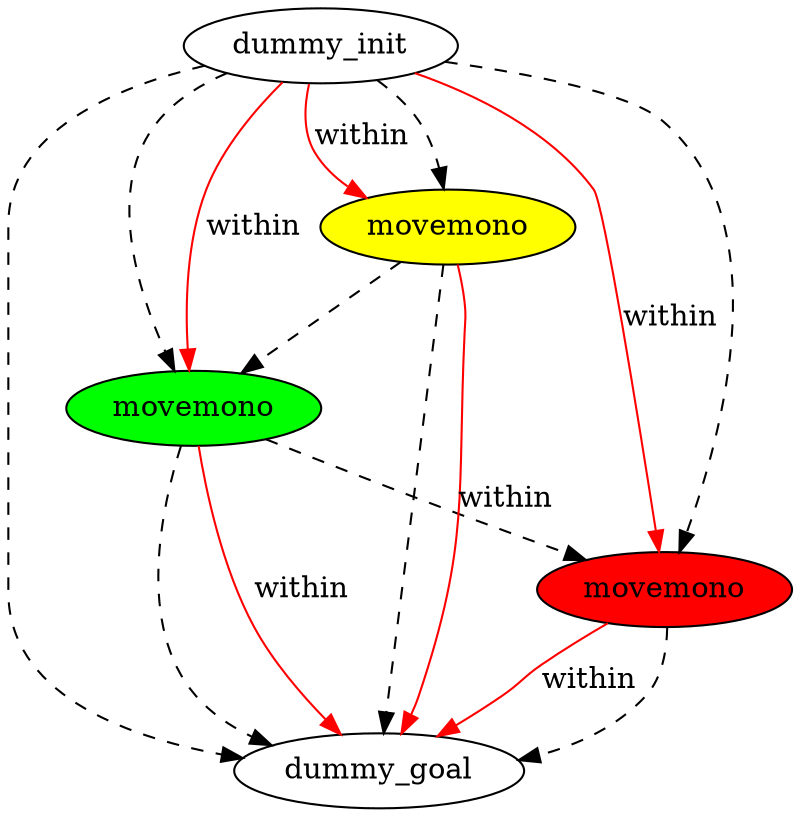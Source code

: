 digraph {
	"378ca8bb-041d-45f5-d10f-e0a545b0bb74" [label=dummy_init fillcolor=white style=filled]
	"aa97899d-0b49-e375-e13f-0a1be681b071" [label=dummy_goal fillcolor=white style=filled]
	"5012c4ad-227d-4c86-086c-8ae50c0bbce5" [label=movemono fillcolor=green style=filled]
	"b8f63f3c-844d-1991-b40a-e22efb91beaa" [label=movemono fillcolor=red style=filled]
	"b750a26b-de12-28e1-5ae1-7ffbd01a9533" [label=movemono fillcolor=yellow style=filled]
	"5012c4ad-227d-4c86-086c-8ae50c0bbce5" -> "b8f63f3c-844d-1991-b40a-e22efb91beaa" [color=black style=dashed]
	"b8f63f3c-844d-1991-b40a-e22efb91beaa" -> "aa97899d-0b49-e375-e13f-0a1be681b071" [color=black style=dashed]
	"b750a26b-de12-28e1-5ae1-7ffbd01a9533" -> "aa97899d-0b49-e375-e13f-0a1be681b071" [color=black style=dashed]
	"5012c4ad-227d-4c86-086c-8ae50c0bbce5" -> "aa97899d-0b49-e375-e13f-0a1be681b071" [color=black style=dashed]
	"b750a26b-de12-28e1-5ae1-7ffbd01a9533" -> "5012c4ad-227d-4c86-086c-8ae50c0bbce5" [color=black style=dashed]
	"378ca8bb-041d-45f5-d10f-e0a545b0bb74" -> "5012c4ad-227d-4c86-086c-8ae50c0bbce5" [color=black style=dashed]
	"378ca8bb-041d-45f5-d10f-e0a545b0bb74" -> "b750a26b-de12-28e1-5ae1-7ffbd01a9533" [color=black style=dashed]
	"378ca8bb-041d-45f5-d10f-e0a545b0bb74" -> "aa97899d-0b49-e375-e13f-0a1be681b071" [color=black style=dashed]
	"378ca8bb-041d-45f5-d10f-e0a545b0bb74" -> "b8f63f3c-844d-1991-b40a-e22efb91beaa" [color=black style=dashed]
	"378ca8bb-041d-45f5-d10f-e0a545b0bb74" -> "b750a26b-de12-28e1-5ae1-7ffbd01a9533" [label=within color=red]
	"5012c4ad-227d-4c86-086c-8ae50c0bbce5" -> "aa97899d-0b49-e375-e13f-0a1be681b071" [label=within color=red]
	"378ca8bb-041d-45f5-d10f-e0a545b0bb74" -> "b8f63f3c-844d-1991-b40a-e22efb91beaa" [label=within color=red]
	"b750a26b-de12-28e1-5ae1-7ffbd01a9533" -> "aa97899d-0b49-e375-e13f-0a1be681b071" [label=within color=red]
	"b8f63f3c-844d-1991-b40a-e22efb91beaa" -> "aa97899d-0b49-e375-e13f-0a1be681b071" [label=within color=red]
	"378ca8bb-041d-45f5-d10f-e0a545b0bb74" -> "5012c4ad-227d-4c86-086c-8ae50c0bbce5" [label=within color=red]
}
